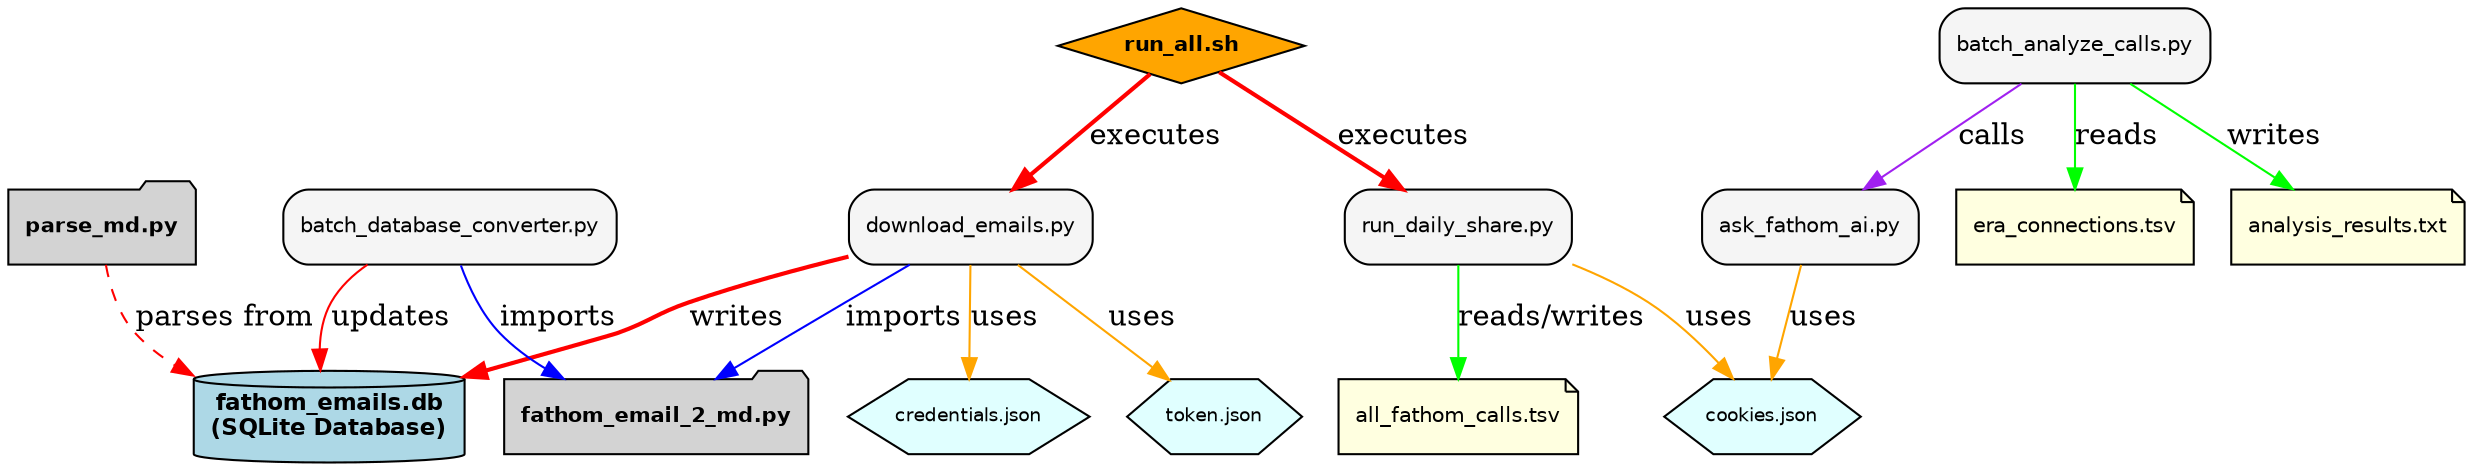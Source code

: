 digraph FathomInventoryComprehensive {
    // Graph attributes
    rankdir=TB;
    bgcolor=white;
    fontname=Helvetica;
    fontsize=12;
    
    // Node definitions with styles
    db [shape=cylinder, style=filled, fillcolor=lightblue, fontname="Helvetica-Bold", fontsize=11, label="fathom_emails.db\n(SQLite Database)"];
    
    // Core processing modules
    converter [shape=folder, style=filled, fillcolor=lightgrey, fontname="Helvetica-Bold", fontsize=10, label="fathom_email_2_md.py"];
    parser [shape=folder, style=filled, fillcolor=lightgrey, fontname="Helvetica-Bold", fontsize=10, label="parse_md.py"];
    
    // Config files
    cookies [shape=hexagon, style=filled, fillcolor=lightcyan, fontname=Helvetica, fontsize=9, label="cookies.json"];
    credentials [shape=hexagon, style=filled, fillcolor=lightcyan, fontname=Helvetica, fontsize=9, label="credentials.json"];
    token [shape=hexagon, style=filled, fillcolor=lightcyan, fontname=Helvetica, fontsize=9, label="token.json"];
    
    // Data files
    all_calls [shape=note, style=filled, fillcolor=lightyellow, fontname=Helvetica, fontsize=10, label="all_fathom_calls.tsv"];
    era_connections [shape=note, style=filled, fillcolor=lightyellow, fontname=Helvetica, fontsize=10, label="era_connections.tsv"];
    analysis_results [shape=note, style=filled, fillcolor=lightyellow, fontname=Helvetica, fontsize=10, label="analysis_results.txt"];
    
    // Workflow scripts
    download [shape=box, style="rounded,filled", fillcolor=whitesmoke, fontname=Helvetica, fontsize=10, label="download_emails.py"];
    batch_convert [shape=box, style="rounded,filled", fillcolor=whitesmoke, fontname=Helvetica, fontsize=10, label="batch_database_converter.py"];
    daily_share [shape=box, style="rounded,filled", fillcolor=whitesmoke, fontname=Helvetica, fontsize=10, label="run_daily_share.py"];
    
    // Analysis and automation
    batch_analyze [shape=box, style="rounded,filled", fillcolor=whitesmoke, fontname=Helvetica, fontsize=10, label="batch_analyze_calls.py"];
    ask_fathom [shape=box, style="rounded,filled", fillcolor=whitesmoke, fontname=Helvetica, fontsize=10, label="ask_fathom_ai.py"];
    run_all [shape=diamond, style=filled, fillcolor=orange, fontname="Helvetica-Bold", fontsize=10, label="run_all.sh"];
    
    // Relationships
    // Core workflow relationships
    download -> converter [color=blue, label="imports"];
    download -> credentials [color=orange, label="uses"];
    download -> token [color=orange, label="uses"];
    download -> db [color=red, style=bold, label="writes"];
    
    batch_convert -> converter [color=blue, label="imports"];
    batch_convert -> db [color=red, label="updates"];
    
    daily_share -> cookies [color=orange, label="uses"];
    daily_share -> all_calls [color=green, label="reads/writes"];
    
    // AI Analysis workflow
    batch_analyze -> ask_fathom [color=purple, label="calls"];
    batch_analyze -> era_connections [color=green, label="reads"];
    batch_analyze -> analysis_results [color=green, label="writes"];
    ask_fathom -> cookies [color=orange, label="uses"];
    
    // Automation relationships
    run_all -> daily_share [color=red, style=bold, label="executes"];
    run_all -> download [color=red, style=bold, label="executes"];
    
    // Database interactions
    parser -> db [color=red, label="parses from", style=dashed];
}
